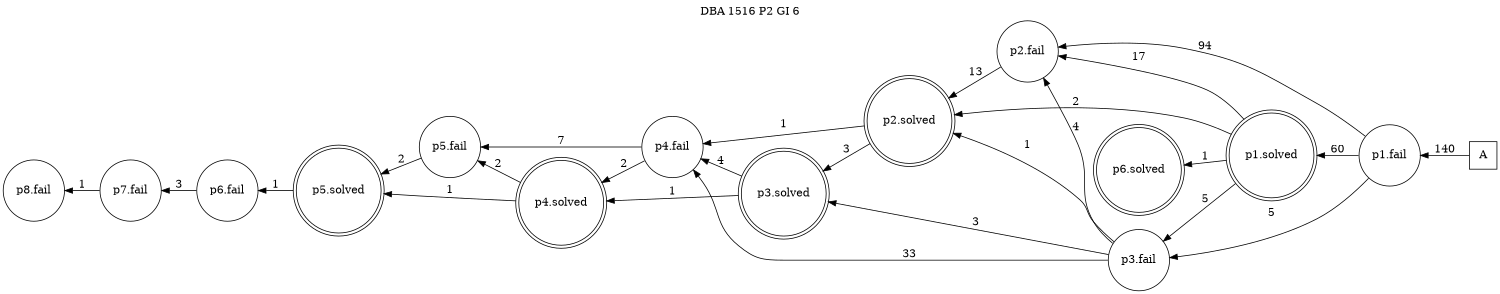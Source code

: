 digraph DBA_1516_P2_GI_6_GOOD {
labelloc="tl"
label= " DBA 1516 P2 GI 6 "
rankdir="RL";
graph [ size=" 10 , 10 !"]

"A" [shape="square" label="A"]
"p1.fail" [shape="circle" label="p1.fail"]
"p2.fail" [shape="circle" label="p2.fail"]
"p1.solved" [shape="doublecircle" label="p1.solved"]
"p3.fail" [shape="circle" label="p3.fail"]
"p4.fail" [shape="circle" label="p4.fail"]
"p5.fail" [shape="circle" label="p5.fail"]
"p2.solved" [shape="doublecircle" label="p2.solved"]
"p3.solved" [shape="doublecircle" label="p3.solved"]
"p4.solved" [shape="doublecircle" label="p4.solved"]
"p5.solved" [shape="doublecircle" label="p5.solved"]
"p6.fail" [shape="circle" label="p6.fail"]
"p7.fail" [shape="circle" label="p7.fail"]
"p8.fail" [shape="circle" label="p8.fail"]
"p6.solved" [shape="doublecircle" label="p6.solved"]
"A" -> "p1.fail" [ label=140]
"p1.fail" -> "p2.fail" [ label=94]
"p1.fail" -> "p1.solved" [ label=60]
"p1.fail" -> "p3.fail" [ label=5]
"p2.fail" -> "p2.solved" [ label=13]
"p1.solved" -> "p2.fail" [ label=17]
"p1.solved" -> "p3.fail" [ label=5]
"p1.solved" -> "p2.solved" [ label=2]
"p1.solved" -> "p6.solved" [ label=1]
"p3.fail" -> "p2.fail" [ label=4]
"p3.fail" -> "p4.fail" [ label=33]
"p3.fail" -> "p2.solved" [ label=1]
"p3.fail" -> "p3.solved" [ label=3]
"p4.fail" -> "p5.fail" [ label=7]
"p4.fail" -> "p4.solved" [ label=2]
"p5.fail" -> "p5.solved" [ label=2]
"p2.solved" -> "p4.fail" [ label=1]
"p2.solved" -> "p3.solved" [ label=3]
"p3.solved" -> "p4.fail" [ label=4]
"p3.solved" -> "p4.solved" [ label=1]
"p4.solved" -> "p5.fail" [ label=2]
"p4.solved" -> "p5.solved" [ label=1]
"p5.solved" -> "p6.fail" [ label=1]
"p6.fail" -> "p7.fail" [ label=3]
"p7.fail" -> "p8.fail" [ label=1]
}
